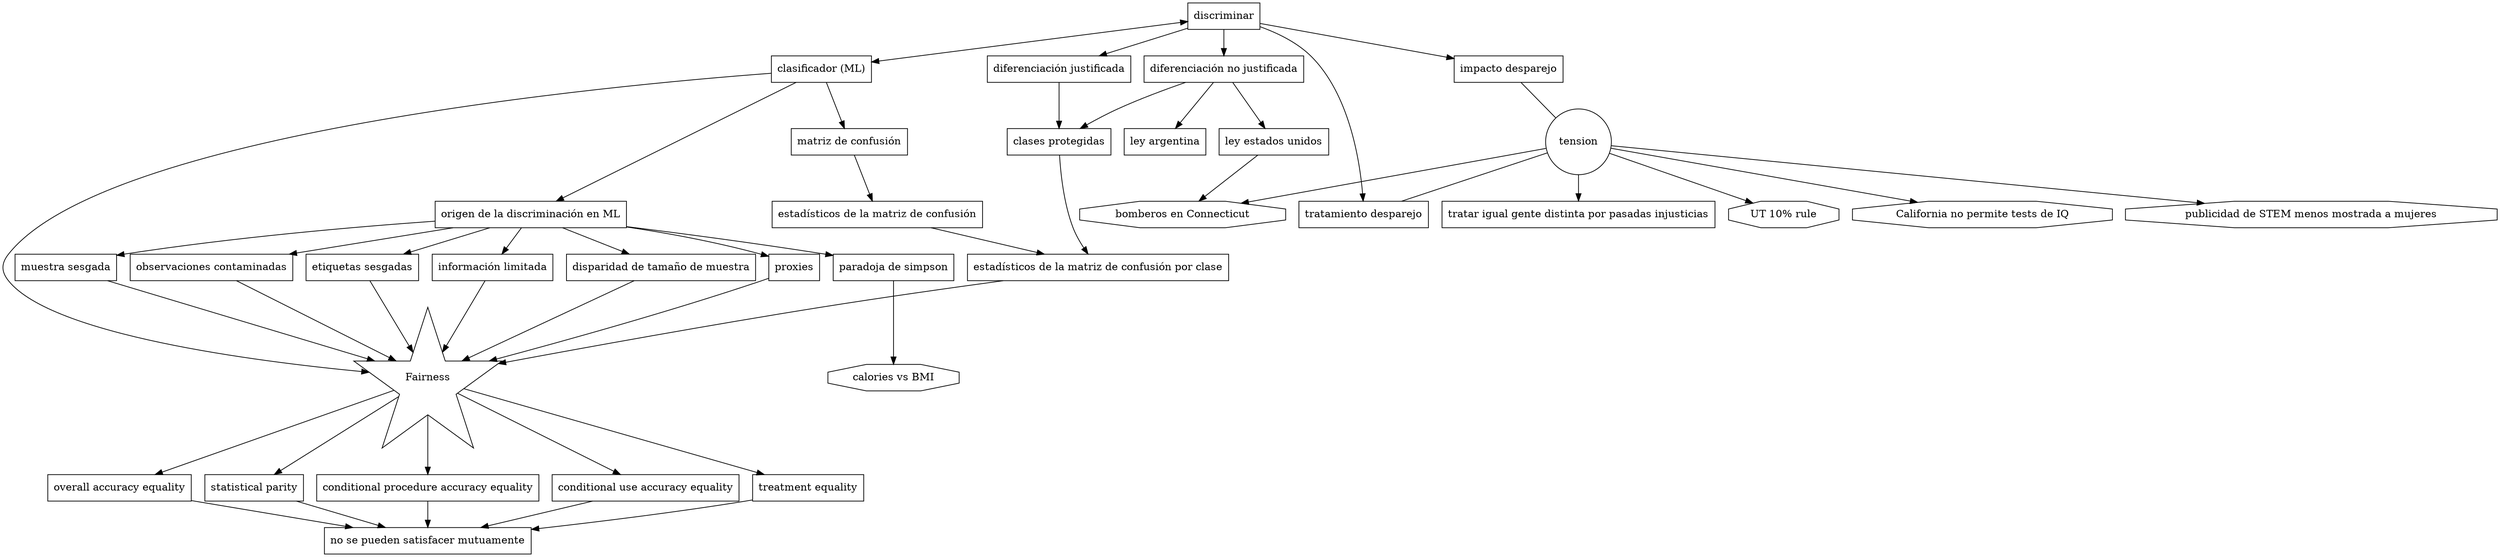 digraph fairness {
    node [shape=box];
    discrimination [ label="discriminar" ];
    classifier [ label="clasificador (ML)" ];
    justified_discrimination [ label="diferenciación justificada" ]
    unjustified_discrimination [ label="diferenciación no justificada" ]
    protected_classes [ label="clases protegidas" ]
    arg_law [ label="ley argentina" ]
    usa_law [ label="ley estados unidos" ]
    disparate_treatment [ label="tratamiento desparejo" ]
    disparate_impact [ label="impacto desparejo" ]
    treat_similarly_disimilar_people_because_of_past_injustice [ label="tratar igual gente distinta por pasadas injusticias" ]
    impact_treatment_tension[ label="tension" shape="circle" ]
    firefighter_connecticut [ label="bomberos en Connecticut" shape="polygon" sides="8" ]
    ut_10percent_rule [ label="UT 10% rule" shape="polygon" sides="8" ]
    california_ban_iq_test [ label="California no permite tests de IQ" shape="polygon" sides="8" ]
    stem_ad [ label="publicidad de STEM menos mostrada a mujeres" shape="polygon" sides="8" ]

    ml_discrimination_sources [ label="origen de la discriminación en ML"]

    skewed_sample [ label="muestra sesgada" ]
    tainted_examples [ label="observaciones contaminadas" ]
    biased_labels [ label="etiquetas sesgadas" ]
    limited_features [ label="información limitada" ]
    sample_size_disparity [ label="disparidad de tamaño de muestra" ]
    proxies [ label="proxies" ]

    // a survey on bias and fairness in Machine Learning, mehrabi

    simpson_paradox [ label="paradoja de simpson" ]
    calories_bmi [ label="calories vs BMI" shape="polygon" sides="8" ]

    // https://arxiv.org/abs/1703.09207

    fairness [ label="Fairness" shape="star" ]
    confusion_matrix [ label="matriz de confusión" ]
    confusion_matrix_stats [ label="estadísticos de la matriz de confusión" ]
    confusion_matrix_stats_per_class [ label="estadísticos de la matriz de confusión por clase" ]
    overall_accuracy_equality [ label="overall accuracy equality" ]
    statistical_parity [ label="statistical parity" ]
    conditional_procedure_accuracy_equality [ label="conditional procedure accuracy equality" ]
    conditional_use_accuracy_equality [ label="conditional use accuracy equality" ]
    treatment_equality [ label="treatment equality" ]
    no_simultaneous_satisfaction [ label="no se pueden satisfacer mutuamente" ]

    //

    discrimination->classifier [ dir=both ]
    discrimination->unjustified_discrimination
    discrimination->justified_discrimination
    justified_discrimination->protected_classes
    unjustified_discrimination->protected_classes
    unjustified_discrimination->usa_law
    unjustified_discrimination->arg_law
    usa_law->firefighter_connecticut
    discrimination->disparate_treatment
    discrimination->disparate_impact
    disparate_impact->impact_treatment_tension->disparate_treatment [ dir=none maxlen=0.1 ]
    impact_treatment_tension->firefighter_connecticut
    impact_treatment_tension->ut_10percent_rule
    impact_treatment_tension->california_ban_iq_test
    impact_treatment_tension->treat_similarly_disimilar_people_because_of_past_injustice
    impact_treatment_tension->stem_ad

    ml_discrimination_sources->skewed_sample->fairness
    ml_discrimination_sources->tainted_examples->fairness
    ml_discrimination_sources->biased_labels->fairness
    ml_discrimination_sources->limited_features->fairness
    ml_discrimination_sources->sample_size_disparity->fairness
    ml_discrimination_sources->proxies->fairness

    classifier->ml_discrimination_sources
    ml_discrimination_sources->simpson_paradox
    simpson_paradox->calories_bmi

    classifier->fairness
    classifier->confusion_matrix
    confusion_matrix->confusion_matrix_stats
    confusion_matrix_stats->confusion_matrix_stats_per_class
    protected_classes->confusion_matrix_stats_per_class
    confusion_matrix_stats_per_class->fairness
    fairness->overall_accuracy_equality
    fairness->statistical_parity
    fairness->conditional_procedure_accuracy_equality
    fairness->conditional_use_accuracy_equality
    fairness->treatment_equality

    overall_accuracy_equality->no_simultaneous_satisfaction
    statistical_parity->no_simultaneous_satisfaction
    conditional_procedure_accuracy_equality->no_simultaneous_satisfaction
    conditional_use_accuracy_equality->no_simultaneous_satisfaction
    treatment_equality->no_simultaneous_satisfaction
}
